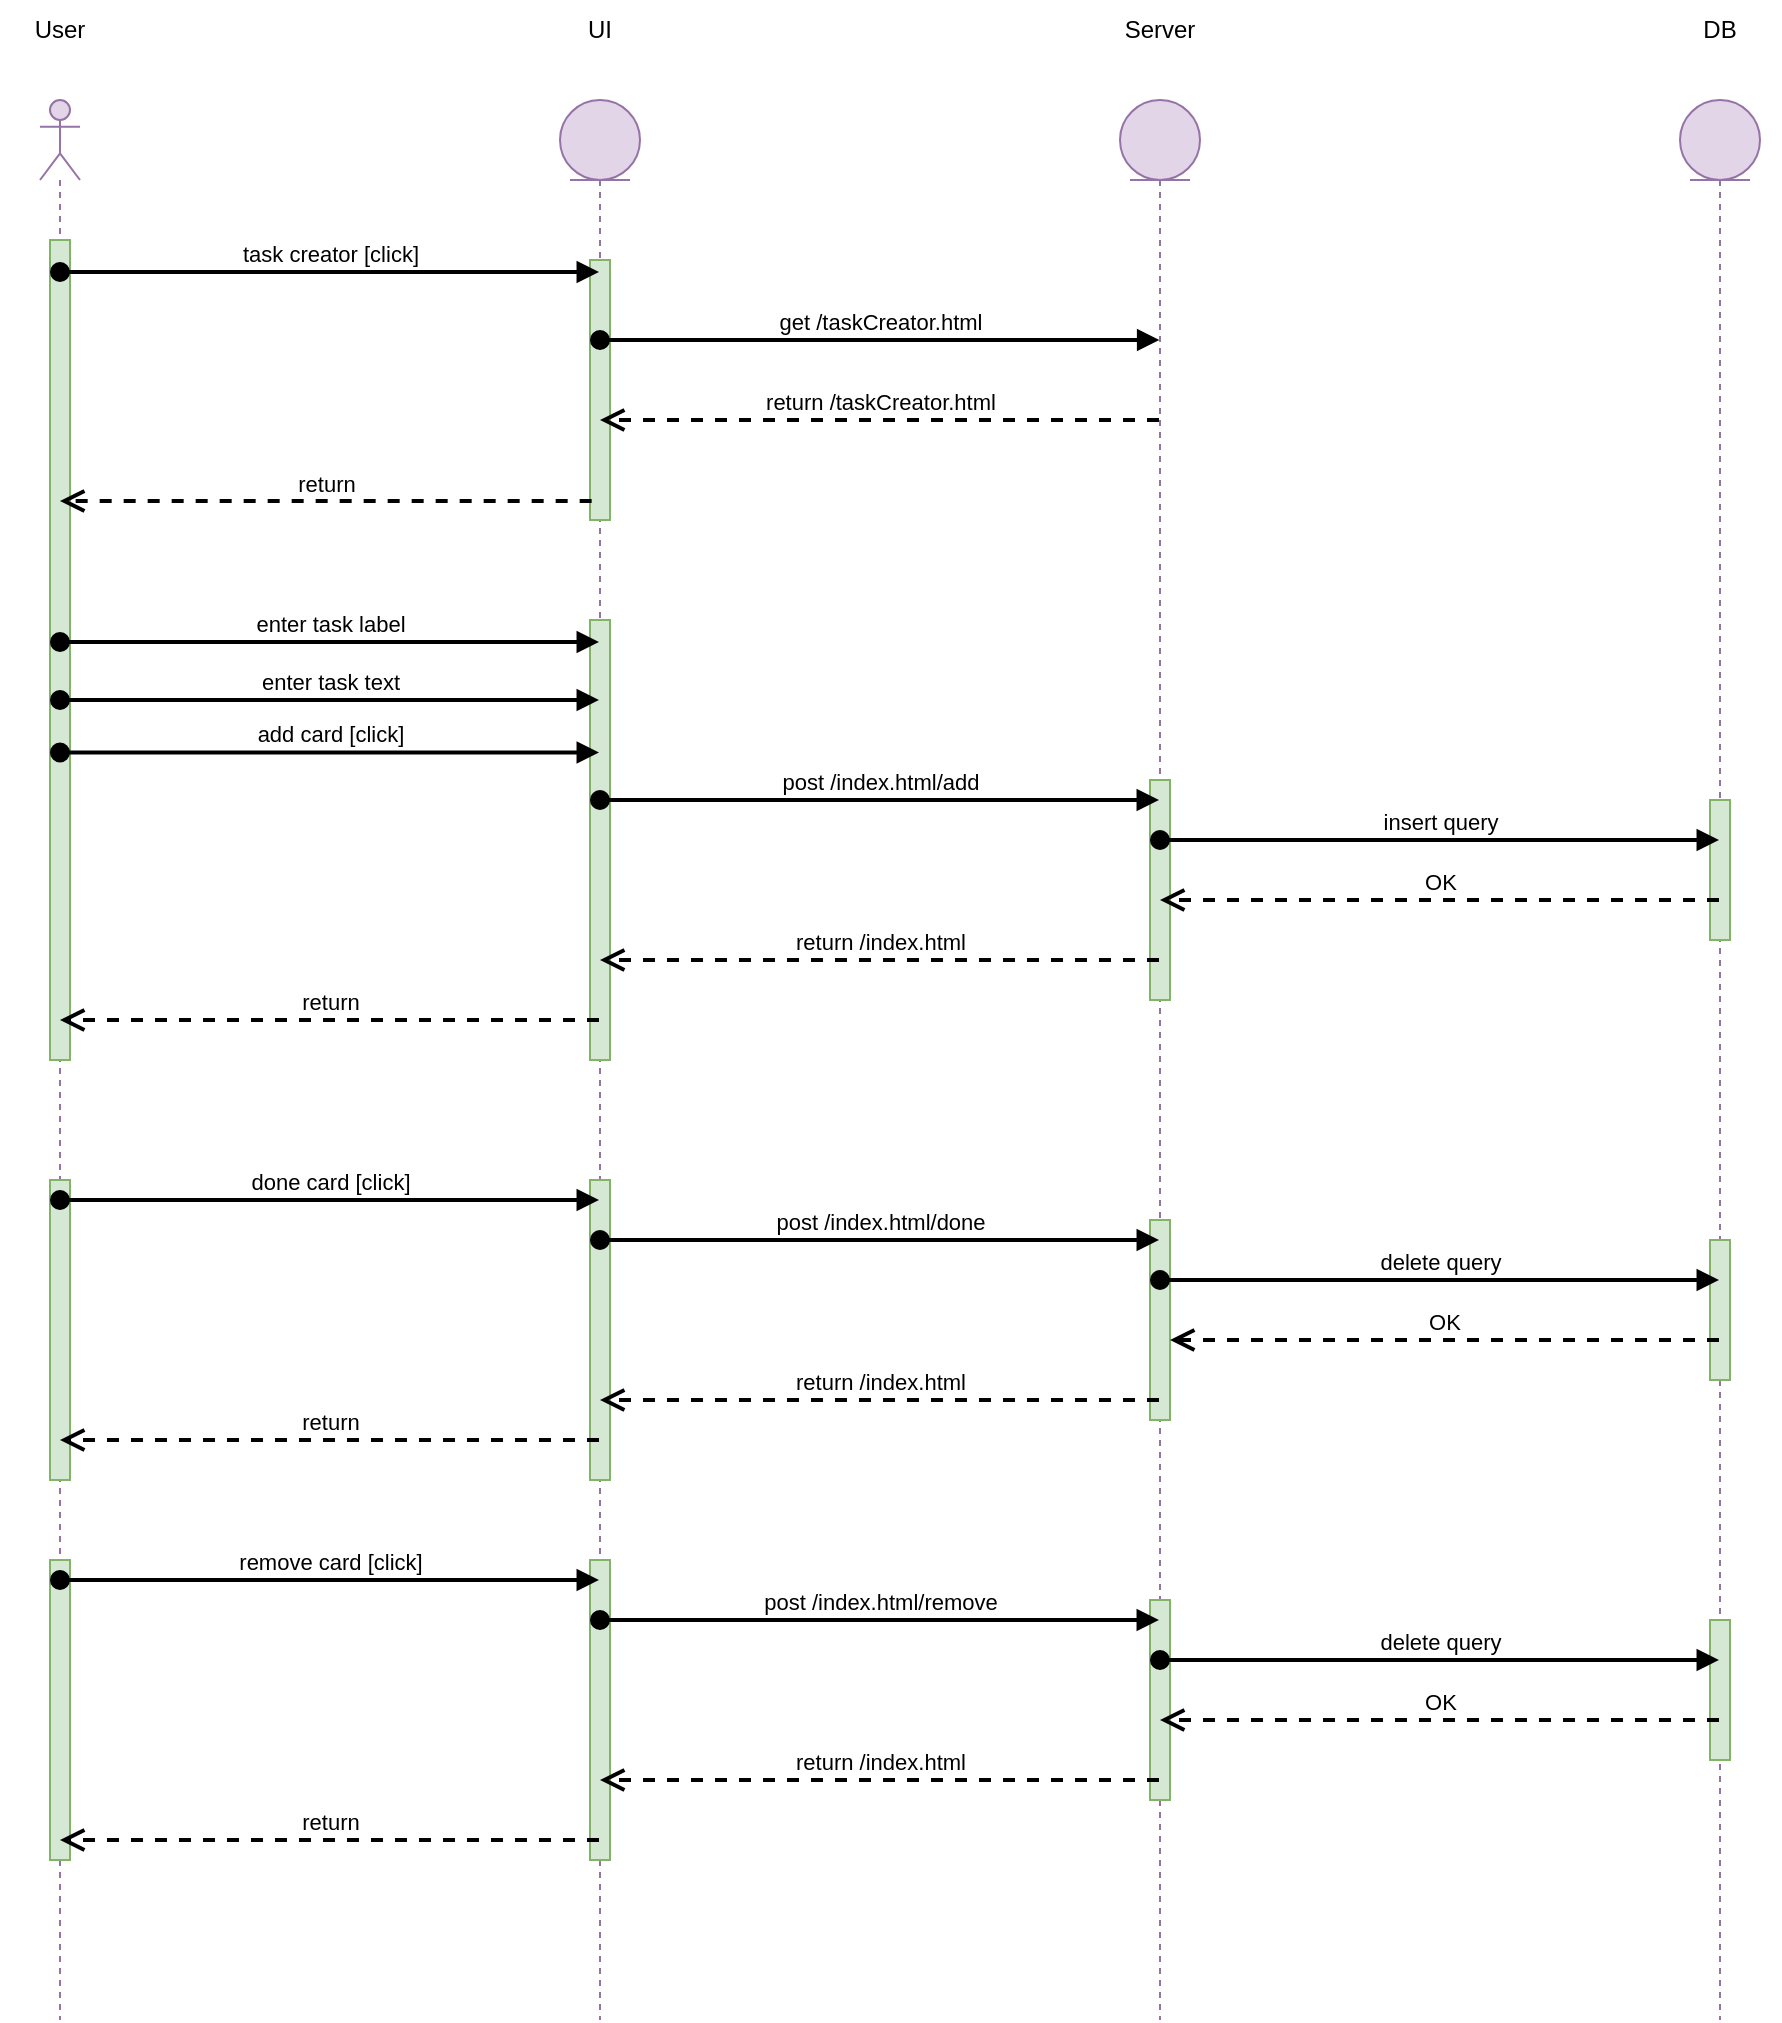 <mxfile version="19.0.3" type="device"><diagram id="GfIl5dRMO8lBGi1fY5XN" name="Page-1"><mxGraphModel dx="981" dy="593" grid="1" gridSize="10" guides="1" tooltips="1" connect="1" arrows="1" fold="1" page="1" pageScale="1" pageWidth="1654" pageHeight="1169" math="0" shadow="0"><root><mxCell id="0"/><mxCell id="1" parent="0"/><mxCell id="ikTeGxbNsPgcfBWZRHsn-4" value="" style="shape=umlLifeline;participant=umlEntity;perimeter=lifelinePerimeter;whiteSpace=wrap;html=1;container=1;collapsible=0;recursiveResize=0;verticalAlign=top;spacingTop=36;outlineConnect=0;fillColor=#e1d5e7;strokeColor=#9673a6;" parent="1" vertex="1"><mxGeometry x="730" y="80" width="40" height="960" as="geometry"/></mxCell><mxCell id="FHoH3KI2mIKcv__d7Das-29" value="" style="html=1;points=[];perimeter=orthogonalPerimeter;fillColor=#d5e8d4;strokeColor=#82b366;" parent="ikTeGxbNsPgcfBWZRHsn-4" vertex="1"><mxGeometry x="15" y="80" width="10" height="130" as="geometry"/></mxCell><mxCell id="FHoH3KI2mIKcv__d7Das-30" value="" style="html=1;points=[];perimeter=orthogonalPerimeter;fillColor=#d5e8d4;strokeColor=#82b366;" parent="ikTeGxbNsPgcfBWZRHsn-4" vertex="1"><mxGeometry x="15" y="260" width="10" height="220" as="geometry"/></mxCell><mxCell id="FHoH3KI2mIKcv__d7Das-34" value="" style="html=1;points=[];perimeter=orthogonalPerimeter;fillColor=#d5e8d4;strokeColor=#82b366;" parent="ikTeGxbNsPgcfBWZRHsn-4" vertex="1"><mxGeometry x="15" y="540" width="10" height="150" as="geometry"/></mxCell><mxCell id="FHoH3KI2mIKcv__d7Das-36" value="" style="html=1;points=[];perimeter=orthogonalPerimeter;fillColor=#d5e8d4;strokeColor=#82b366;" parent="ikTeGxbNsPgcfBWZRHsn-4" vertex="1"><mxGeometry x="15" y="730" width="10" height="150" as="geometry"/></mxCell><mxCell id="ikTeGxbNsPgcfBWZRHsn-5" value="" style="shape=umlLifeline;participant=umlEntity;perimeter=lifelinePerimeter;whiteSpace=wrap;html=1;container=1;collapsible=0;recursiveResize=0;verticalAlign=top;spacingTop=36;outlineConnect=0;fillColor=#e1d5e7;strokeColor=#9673a6;" parent="1" vertex="1"><mxGeometry x="1290" y="80" width="40" height="960" as="geometry"/></mxCell><mxCell id="yT4P3bH4J2q1tijdsAB2-2" value="" style="html=1;points=[];perimeter=orthogonalPerimeter;fillColor=#d5e8d4;strokeColor=#82b366;" parent="ikTeGxbNsPgcfBWZRHsn-5" vertex="1"><mxGeometry x="15" y="350" width="10" height="70" as="geometry"/></mxCell><mxCell id="yT4P3bH4J2q1tijdsAB2-3" value="" style="html=1;points=[];perimeter=orthogonalPerimeter;fillColor=#d5e8d4;strokeColor=#82b366;" parent="ikTeGxbNsPgcfBWZRHsn-5" vertex="1"><mxGeometry x="15" y="570" width="10" height="70" as="geometry"/></mxCell><mxCell id="yT4P3bH4J2q1tijdsAB2-4" value="" style="html=1;points=[];perimeter=orthogonalPerimeter;fillColor=#d5e8d4;strokeColor=#82b366;" parent="ikTeGxbNsPgcfBWZRHsn-5" vertex="1"><mxGeometry x="15" y="760" width="10" height="70" as="geometry"/></mxCell><mxCell id="ikTeGxbNsPgcfBWZRHsn-6" value="" style="shape=umlLifeline;participant=umlEntity;perimeter=lifelinePerimeter;whiteSpace=wrap;html=1;container=1;collapsible=0;recursiveResize=0;verticalAlign=top;spacingTop=36;outlineConnect=0;fillColor=#e1d5e7;strokeColor=#9673a6;" parent="1" vertex="1"><mxGeometry x="1010" y="80" width="40" height="960" as="geometry"/></mxCell><mxCell id="FHoH3KI2mIKcv__d7Das-31" value="" style="html=1;points=[];perimeter=orthogonalPerimeter;fillColor=#d5e8d4;strokeColor=#82b366;" parent="ikTeGxbNsPgcfBWZRHsn-6" vertex="1"><mxGeometry x="15" y="340" width="10" height="110" as="geometry"/></mxCell><mxCell id="FHoH3KI2mIKcv__d7Das-37" value="" style="html=1;points=[];perimeter=orthogonalPerimeter;fillColor=#d5e8d4;strokeColor=#82b366;" parent="ikTeGxbNsPgcfBWZRHsn-6" vertex="1"><mxGeometry x="15" y="560" width="10" height="100" as="geometry"/></mxCell><mxCell id="FHoH3KI2mIKcv__d7Das-38" value="" style="html=1;points=[];perimeter=orthogonalPerimeter;fillColor=#d5e8d4;strokeColor=#82b366;" parent="ikTeGxbNsPgcfBWZRHsn-6" vertex="1"><mxGeometry x="15" y="750" width="10" height="100" as="geometry"/></mxCell><mxCell id="ikTeGxbNsPgcfBWZRHsn-7" value="" style="shape=umlLifeline;participant=umlActor;perimeter=lifelinePerimeter;whiteSpace=wrap;html=1;container=1;collapsible=0;recursiveResize=0;verticalAlign=top;spacingTop=36;outlineConnect=0;fillColor=#e1d5e7;strokeColor=#9673a6;" parent="1" vertex="1"><mxGeometry x="470" y="80" width="20" height="960" as="geometry"/></mxCell><mxCell id="FHoH3KI2mIKcv__d7Das-28" value="" style="html=1;points=[];perimeter=orthogonalPerimeter;fillColor=#d5e8d4;strokeColor=#82b366;" parent="ikTeGxbNsPgcfBWZRHsn-7" vertex="1"><mxGeometry x="5" y="70" width="10" height="410" as="geometry"/></mxCell><mxCell id="FHoH3KI2mIKcv__d7Das-32" value="" style="html=1;points=[];perimeter=orthogonalPerimeter;fillColor=#d5e8d4;strokeColor=#82b366;" parent="ikTeGxbNsPgcfBWZRHsn-7" vertex="1"><mxGeometry x="5" y="540" width="10" height="150" as="geometry"/></mxCell><mxCell id="FHoH3KI2mIKcv__d7Das-33" value="" style="html=1;points=[];perimeter=orthogonalPerimeter;fillColor=#d5e8d4;strokeColor=#82b366;" parent="ikTeGxbNsPgcfBWZRHsn-7" vertex="1"><mxGeometry x="5" y="730" width="10" height="150" as="geometry"/></mxCell><mxCell id="ikTeGxbNsPgcfBWZRHsn-8" value="User" style="text;html=1;strokeColor=none;fillColor=none;align=center;verticalAlign=middle;whiteSpace=wrap;rounded=0;" parent="1" vertex="1"><mxGeometry x="450" y="30" width="60" height="30" as="geometry"/></mxCell><mxCell id="ikTeGxbNsPgcfBWZRHsn-9" value="UI" style="text;html=1;strokeColor=none;fillColor=none;align=center;verticalAlign=middle;whiteSpace=wrap;rounded=0;" parent="1" vertex="1"><mxGeometry x="720" y="30" width="60" height="30" as="geometry"/></mxCell><mxCell id="ikTeGxbNsPgcfBWZRHsn-10" value="Server" style="text;html=1;strokeColor=none;fillColor=none;align=center;verticalAlign=middle;whiteSpace=wrap;rounded=0;" parent="1" vertex="1"><mxGeometry x="1000" y="30" width="60" height="30" as="geometry"/></mxCell><mxCell id="ikTeGxbNsPgcfBWZRHsn-11" value="DB" style="text;html=1;strokeColor=none;fillColor=none;align=center;verticalAlign=middle;whiteSpace=wrap;rounded=0;" parent="1" vertex="1"><mxGeometry x="1280" y="30" width="60" height="30" as="geometry"/></mxCell><mxCell id="ikTeGxbNsPgcfBWZRHsn-16" value="task creator [click]" style="html=1;verticalAlign=bottom;startArrow=oval;startFill=1;endArrow=block;startSize=8;rounded=0;strokeWidth=2;fillColor=#e3c800;strokeColor=#000000;" parent="1" target="ikTeGxbNsPgcfBWZRHsn-4" edge="1"><mxGeometry width="60" relative="1" as="geometry"><mxPoint x="480" y="166" as="sourcePoint"/><mxPoint x="740" y="167" as="targetPoint"/></mxGeometry></mxCell><mxCell id="FHoH3KI2mIKcv__d7Das-1" value="get /taskCreator.html" style="html=1;verticalAlign=bottom;startArrow=oval;startFill=1;endArrow=block;startSize=8;rounded=0;entryX=0.492;entryY=0.125;entryDx=0;entryDy=0;entryPerimeter=0;strokeWidth=2;" parent="1" source="ikTeGxbNsPgcfBWZRHsn-4" target="ikTeGxbNsPgcfBWZRHsn-6" edge="1"><mxGeometry width="60" relative="1" as="geometry"><mxPoint x="780" y="200" as="sourcePoint"/><mxPoint x="1000" y="200" as="targetPoint"/></mxGeometry></mxCell><mxCell id="FHoH3KI2mIKcv__d7Das-2" value="return /taskCreator.html" style="html=1;verticalAlign=bottom;endArrow=open;dashed=1;endSize=8;rounded=0;strokeWidth=2;" parent="1" source="ikTeGxbNsPgcfBWZRHsn-6" target="ikTeGxbNsPgcfBWZRHsn-4" edge="1"><mxGeometry relative="1" as="geometry"><mxPoint x="960" y="250" as="sourcePoint"/><mxPoint x="780" y="250" as="targetPoint"/><Array as="points"><mxPoint x="970" y="240"/></Array></mxGeometry></mxCell><mxCell id="FHoH3KI2mIKcv__d7Das-4" value="return" style="html=1;verticalAlign=bottom;endArrow=open;dashed=1;endSize=8;rounded=0;exitX=0.083;exitY=0.927;exitDx=0;exitDy=0;exitPerimeter=0;strokeWidth=2;fillColor=#008a00;strokeColor=#000000;" parent="1" source="FHoH3KI2mIKcv__d7Das-29" target="ikTeGxbNsPgcfBWZRHsn-7" edge="1"><mxGeometry relative="1" as="geometry"><mxPoint x="730" y="280.0" as="sourcePoint"/><mxPoint x="520" y="280" as="targetPoint"/></mxGeometry></mxCell><mxCell id="FHoH3KI2mIKcv__d7Das-5" value="enter task label" style="html=1;verticalAlign=bottom;startArrow=oval;startFill=1;endArrow=block;startSize=8;rounded=0;strokeWidth=2;" parent="1" target="ikTeGxbNsPgcfBWZRHsn-4" edge="1"><mxGeometry width="60" relative="1" as="geometry"><mxPoint x="480" y="351" as="sourcePoint"/><mxPoint x="690" y="351" as="targetPoint"/></mxGeometry></mxCell><mxCell id="FHoH3KI2mIKcv__d7Das-6" value="enter task text" style="html=1;verticalAlign=bottom;startArrow=oval;startFill=1;endArrow=block;startSize=8;rounded=0;strokeWidth=2;" parent="1" target="ikTeGxbNsPgcfBWZRHsn-4" edge="1"><mxGeometry width="60" relative="1" as="geometry"><mxPoint x="480" y="380" as="sourcePoint"/><mxPoint x="730" y="380" as="targetPoint"/></mxGeometry></mxCell><mxCell id="FHoH3KI2mIKcv__d7Das-7" value="add card [click]" style="html=1;verticalAlign=bottom;startArrow=oval;startFill=1;endArrow=block;startSize=8;rounded=0;exitX=0.5;exitY=0.625;exitDx=0;exitDy=0;exitPerimeter=0;strokeWidth=2;" parent="1" source="FHoH3KI2mIKcv__d7Das-28" target="ikTeGxbNsPgcfBWZRHsn-4" edge="1"><mxGeometry width="60" relative="1" as="geometry"><mxPoint x="510" y="410" as="sourcePoint"/><mxPoint x="730" y="410" as="targetPoint"/></mxGeometry></mxCell><mxCell id="FHoH3KI2mIKcv__d7Das-8" value="post /index.html/add" style="html=1;verticalAlign=bottom;startArrow=oval;startFill=1;endArrow=block;startSize=8;rounded=0;strokeWidth=2;" parent="1" source="ikTeGxbNsPgcfBWZRHsn-4" target="ikTeGxbNsPgcfBWZRHsn-6" edge="1"><mxGeometry width="60" relative="1" as="geometry"><mxPoint x="770" y="440" as="sourcePoint"/><mxPoint x="990" y="440" as="targetPoint"/><Array as="points"><mxPoint x="990" y="430"/></Array></mxGeometry></mxCell><mxCell id="FHoH3KI2mIKcv__d7Das-9" value="insert query" style="html=1;verticalAlign=bottom;startArrow=oval;startFill=1;endArrow=block;startSize=8;rounded=0;strokeWidth=2;" parent="1" source="ikTeGxbNsPgcfBWZRHsn-6" target="ikTeGxbNsPgcfBWZRHsn-5" edge="1"><mxGeometry width="60" relative="1" as="geometry"><mxPoint x="1070" y="460" as="sourcePoint"/><mxPoint x="1290" y="460" as="targetPoint"/><Array as="points"><mxPoint x="1260" y="450"/></Array></mxGeometry></mxCell><mxCell id="FHoH3KI2mIKcv__d7Das-10" value="OK" style="html=1;verticalAlign=bottom;endArrow=open;dashed=1;endSize=8;rounded=0;strokeWidth=2;" parent="1" source="ikTeGxbNsPgcfBWZRHsn-5" target="ikTeGxbNsPgcfBWZRHsn-6" edge="1"><mxGeometry relative="1" as="geometry"><mxPoint x="1270" y="490.0" as="sourcePoint"/><mxPoint x="1050" y="490.0" as="targetPoint"/><Array as="points"><mxPoint x="1280" y="480"/></Array></mxGeometry></mxCell><mxCell id="FHoH3KI2mIKcv__d7Das-12" value="return /index.html" style="html=1;verticalAlign=bottom;endArrow=open;dashed=1;endSize=8;rounded=0;strokeWidth=2;" parent="1" source="ikTeGxbNsPgcfBWZRHsn-6" target="ikTeGxbNsPgcfBWZRHsn-4" edge="1"><mxGeometry relative="1" as="geometry"><mxPoint x="990" y="520.0" as="sourcePoint"/><mxPoint x="770" y="520.0" as="targetPoint"/><Array as="points"><mxPoint x="970" y="510"/></Array></mxGeometry></mxCell><mxCell id="FHoH3KI2mIKcv__d7Das-13" value="return" style="html=1;verticalAlign=bottom;endArrow=open;dashed=1;endSize=8;rounded=0;strokeWidth=2;" parent="1" source="ikTeGxbNsPgcfBWZRHsn-4" target="ikTeGxbNsPgcfBWZRHsn-7" edge="1"><mxGeometry relative="1" as="geometry"><mxPoint x="730" y="550.0" as="sourcePoint"/><mxPoint x="510" y="550.0" as="targetPoint"/><Array as="points"><mxPoint x="560" y="540"/></Array></mxGeometry></mxCell><mxCell id="FHoH3KI2mIKcv__d7Das-15" value="done card [click]" style="html=1;verticalAlign=bottom;startArrow=oval;startFill=1;endArrow=block;startSize=8;rounded=0;strokeWidth=2;" parent="1" source="ikTeGxbNsPgcfBWZRHsn-7" target="ikTeGxbNsPgcfBWZRHsn-4" edge="1"><mxGeometry width="60" relative="1" as="geometry"><mxPoint x="510" y="630" as="sourcePoint"/><mxPoint x="730" y="630" as="targetPoint"/><Array as="points"><mxPoint x="700" y="630"/></Array></mxGeometry></mxCell><mxCell id="FHoH3KI2mIKcv__d7Das-16" value="post /index.html/done" style="html=1;verticalAlign=bottom;startArrow=oval;startFill=1;endArrow=block;startSize=8;rounded=0;strokeWidth=2;" parent="1" source="ikTeGxbNsPgcfBWZRHsn-4" target="ikTeGxbNsPgcfBWZRHsn-6" edge="1"><mxGeometry width="60" relative="1" as="geometry"><mxPoint x="770" y="650" as="sourcePoint"/><mxPoint x="990" y="650" as="targetPoint"/><Array as="points"><mxPoint x="1000" y="650"/></Array></mxGeometry></mxCell><mxCell id="FHoH3KI2mIKcv__d7Das-17" value="delete query" style="html=1;verticalAlign=bottom;startArrow=oval;startFill=1;endArrow=block;startSize=8;rounded=0;strokeWidth=2;" parent="1" source="ikTeGxbNsPgcfBWZRHsn-6" target="ikTeGxbNsPgcfBWZRHsn-5" edge="1"><mxGeometry width="60" relative="1" as="geometry"><mxPoint x="1050" y="670" as="sourcePoint"/><mxPoint x="1270" y="670" as="targetPoint"/><Array as="points"><mxPoint x="1260" y="670"/></Array></mxGeometry></mxCell><mxCell id="FHoH3KI2mIKcv__d7Das-18" value="OK" style="html=1;verticalAlign=bottom;endArrow=open;dashed=1;endSize=8;rounded=0;strokeWidth=2;" parent="1" source="ikTeGxbNsPgcfBWZRHsn-5" target="FHoH3KI2mIKcv__d7Das-37" edge="1"><mxGeometry relative="1" as="geometry"><mxPoint x="1270" y="700" as="sourcePoint"/><mxPoint x="1050" y="700" as="targetPoint"/><Array as="points"><mxPoint x="1130" y="700"/></Array></mxGeometry></mxCell><mxCell id="FHoH3KI2mIKcv__d7Das-19" value="return /index.html" style="html=1;verticalAlign=bottom;endArrow=open;dashed=1;endSize=8;rounded=0;strokeWidth=2;" parent="1" source="ikTeGxbNsPgcfBWZRHsn-6" target="ikTeGxbNsPgcfBWZRHsn-4" edge="1"><mxGeometry relative="1" as="geometry"><mxPoint x="990" y="730" as="sourcePoint"/><mxPoint x="770" y="730" as="targetPoint"/><Array as="points"><mxPoint x="860" y="730"/></Array></mxGeometry></mxCell><mxCell id="FHoH3KI2mIKcv__d7Das-20" value="return" style="html=1;verticalAlign=bottom;endArrow=open;dashed=1;endSize=8;rounded=0;strokeWidth=2;" parent="1" source="ikTeGxbNsPgcfBWZRHsn-4" target="ikTeGxbNsPgcfBWZRHsn-7" edge="1"><mxGeometry relative="1" as="geometry"><mxPoint x="730" y="760" as="sourcePoint"/><mxPoint x="510" y="760" as="targetPoint"/><Array as="points"><mxPoint x="590" y="750"/></Array></mxGeometry></mxCell><mxCell id="FHoH3KI2mIKcv__d7Das-21" value="remove card [click]" style="html=1;verticalAlign=bottom;startArrow=oval;startFill=1;endArrow=block;startSize=8;rounded=0;strokeWidth=2;" parent="1" source="ikTeGxbNsPgcfBWZRHsn-7" target="ikTeGxbNsPgcfBWZRHsn-4" edge="1"><mxGeometry width="60" relative="1" as="geometry"><mxPoint x="510" y="820" as="sourcePoint"/><mxPoint x="730" y="820" as="targetPoint"/><Array as="points"><mxPoint x="700" y="820"/></Array></mxGeometry></mxCell><mxCell id="FHoH3KI2mIKcv__d7Das-22" value="post /index.html/remove" style="html=1;verticalAlign=bottom;startArrow=oval;startFill=1;endArrow=block;startSize=8;rounded=0;strokeWidth=2;" parent="1" source="ikTeGxbNsPgcfBWZRHsn-4" target="ikTeGxbNsPgcfBWZRHsn-6" edge="1"><mxGeometry width="60" relative="1" as="geometry"><mxPoint x="770" y="840" as="sourcePoint"/><mxPoint x="990" y="840" as="targetPoint"/><Array as="points"><mxPoint x="990" y="840"/></Array></mxGeometry></mxCell><mxCell id="FHoH3KI2mIKcv__d7Das-23" value="delete query" style="html=1;verticalAlign=bottom;startArrow=oval;startFill=1;endArrow=block;startSize=8;rounded=0;strokeWidth=2;" parent="1" source="ikTeGxbNsPgcfBWZRHsn-6" target="ikTeGxbNsPgcfBWZRHsn-5" edge="1"><mxGeometry width="60" relative="1" as="geometry"><mxPoint x="1050" y="860" as="sourcePoint"/><mxPoint x="1270" y="860" as="targetPoint"/><Array as="points"><mxPoint x="1230" y="860"/></Array></mxGeometry></mxCell><mxCell id="FHoH3KI2mIKcv__d7Das-24" value="OK" style="html=1;verticalAlign=bottom;endArrow=open;dashed=1;endSize=8;rounded=0;strokeWidth=2;" parent="1" source="ikTeGxbNsPgcfBWZRHsn-5" target="ikTeGxbNsPgcfBWZRHsn-6" edge="1"><mxGeometry relative="1" as="geometry"><mxPoint x="1270" y="890" as="sourcePoint"/><mxPoint x="1050" y="890" as="targetPoint"/><Array as="points"><mxPoint x="1140" y="890"/></Array></mxGeometry></mxCell><mxCell id="FHoH3KI2mIKcv__d7Das-25" value="return /index.html" style="html=1;verticalAlign=bottom;endArrow=open;dashed=1;endSize=8;rounded=0;strokeWidth=2;" parent="1" source="ikTeGxbNsPgcfBWZRHsn-6" target="ikTeGxbNsPgcfBWZRHsn-4" edge="1"><mxGeometry relative="1" as="geometry"><mxPoint x="990" y="920" as="sourcePoint"/><mxPoint x="770" y="920" as="targetPoint"/><Array as="points"><mxPoint x="920" y="920"/></Array></mxGeometry></mxCell><mxCell id="FHoH3KI2mIKcv__d7Das-26" value="return" style="html=1;verticalAlign=bottom;endArrow=open;dashed=1;endSize=8;rounded=0;strokeWidth=2;" parent="1" source="ikTeGxbNsPgcfBWZRHsn-4" target="ikTeGxbNsPgcfBWZRHsn-7" edge="1"><mxGeometry relative="1" as="geometry"><mxPoint x="730" y="950" as="sourcePoint"/><mxPoint x="510" y="950" as="targetPoint"/><Array as="points"><mxPoint x="650" y="950"/></Array></mxGeometry></mxCell></root></mxGraphModel></diagram></mxfile>